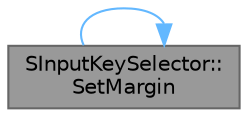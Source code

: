 digraph "SInputKeySelector::SetMargin"
{
 // INTERACTIVE_SVG=YES
 // LATEX_PDF_SIZE
  bgcolor="transparent";
  edge [fontname=Helvetica,fontsize=10,labelfontname=Helvetica,labelfontsize=10];
  node [fontname=Helvetica,fontsize=10,shape=box,height=0.2,width=0.4];
  rankdir="LR";
  Node1 [id="Node000001",label="SInputKeySelector::\lSetMargin",height=0.2,width=0.4,color="gray40", fillcolor="grey60", style="filled", fontcolor="black",tooltip="Sets the margin around the text used to display the currently selected key."];
  Node1 -> Node1 [id="edge1_Node000001_Node000001",color="steelblue1",style="solid",tooltip=" "];
}
